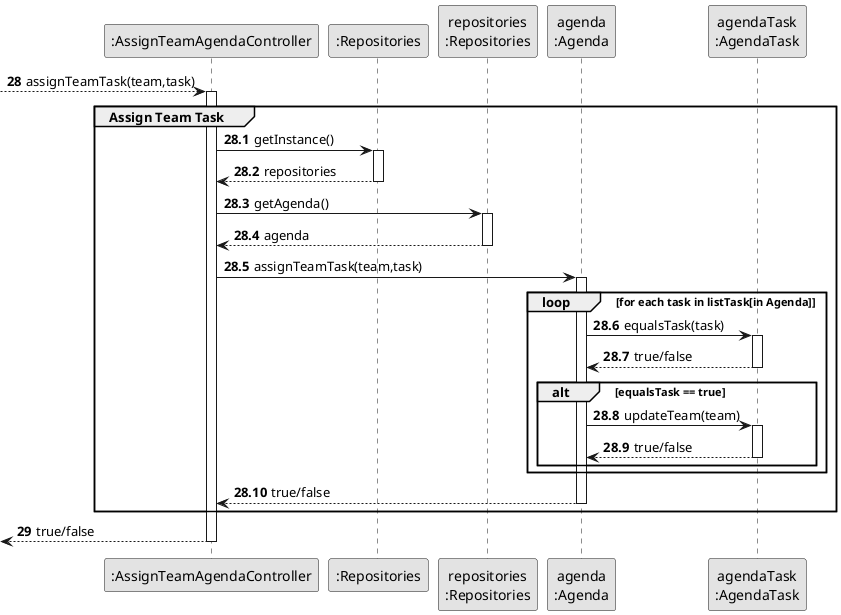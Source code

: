 @startuml
'https://plantuml.com/sequence-diagram
skinparam monochrome true
skinparam packageStyle rectangle
skinparam shadowing false

participant ":AssignTeamAgendaController" as CTRL
participant ":Repositories" as RepositorySingleton
participant "repositories\n:Repositories" as PLAT
participant "agenda\n:Agenda" as AGENDA
participant "agendaTask\n:AgendaTask" as TASK

autonumber 28

--> CTRL : assignTeamTask(team,task)

autonumber 28.1

activate CTRL

group Assign Team Task

CTRL -> RepositorySingleton : getInstance()

activate RepositorySingleton

RepositorySingleton --> CTRL : repositories

deactivate RepositorySingleton

CTRL -> PLAT : getAgenda()

activate PLAT

PLAT --> CTRL: agenda

deactivate PLAT

CTRL -> AGENDA : assignTeamTask(team,task)

activate AGENDA

loop for each task in listTask[in Agenda]

AGENDA -> TASK : equalsTask(task)

activate TASK

TASK --> AGENDA : true/false

deactivate TASK

alt equalsTask == true

AGENDA -> TASK : updateTeam(team)

activate TASK

TASK --> AGENDA : true/false

deactivate TASK

end

end

AGENDA --> CTRL : true/false

deactivate AGENDA

end

autonumber 29

<--CTRL : true/false

deactivate CTRL
@enduml
